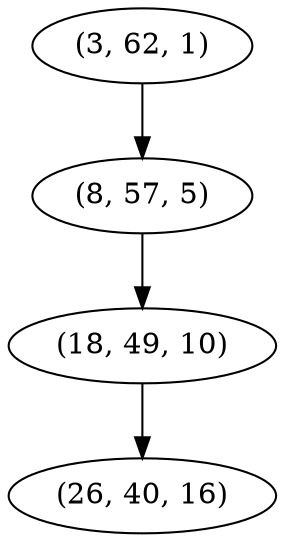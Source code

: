 digraph tree {
    "(3, 62, 1)";
    "(8, 57, 5)";
    "(18, 49, 10)";
    "(26, 40, 16)";
    "(3, 62, 1)" -> "(8, 57, 5)";
    "(8, 57, 5)" -> "(18, 49, 10)";
    "(18, 49, 10)" -> "(26, 40, 16)";
}
